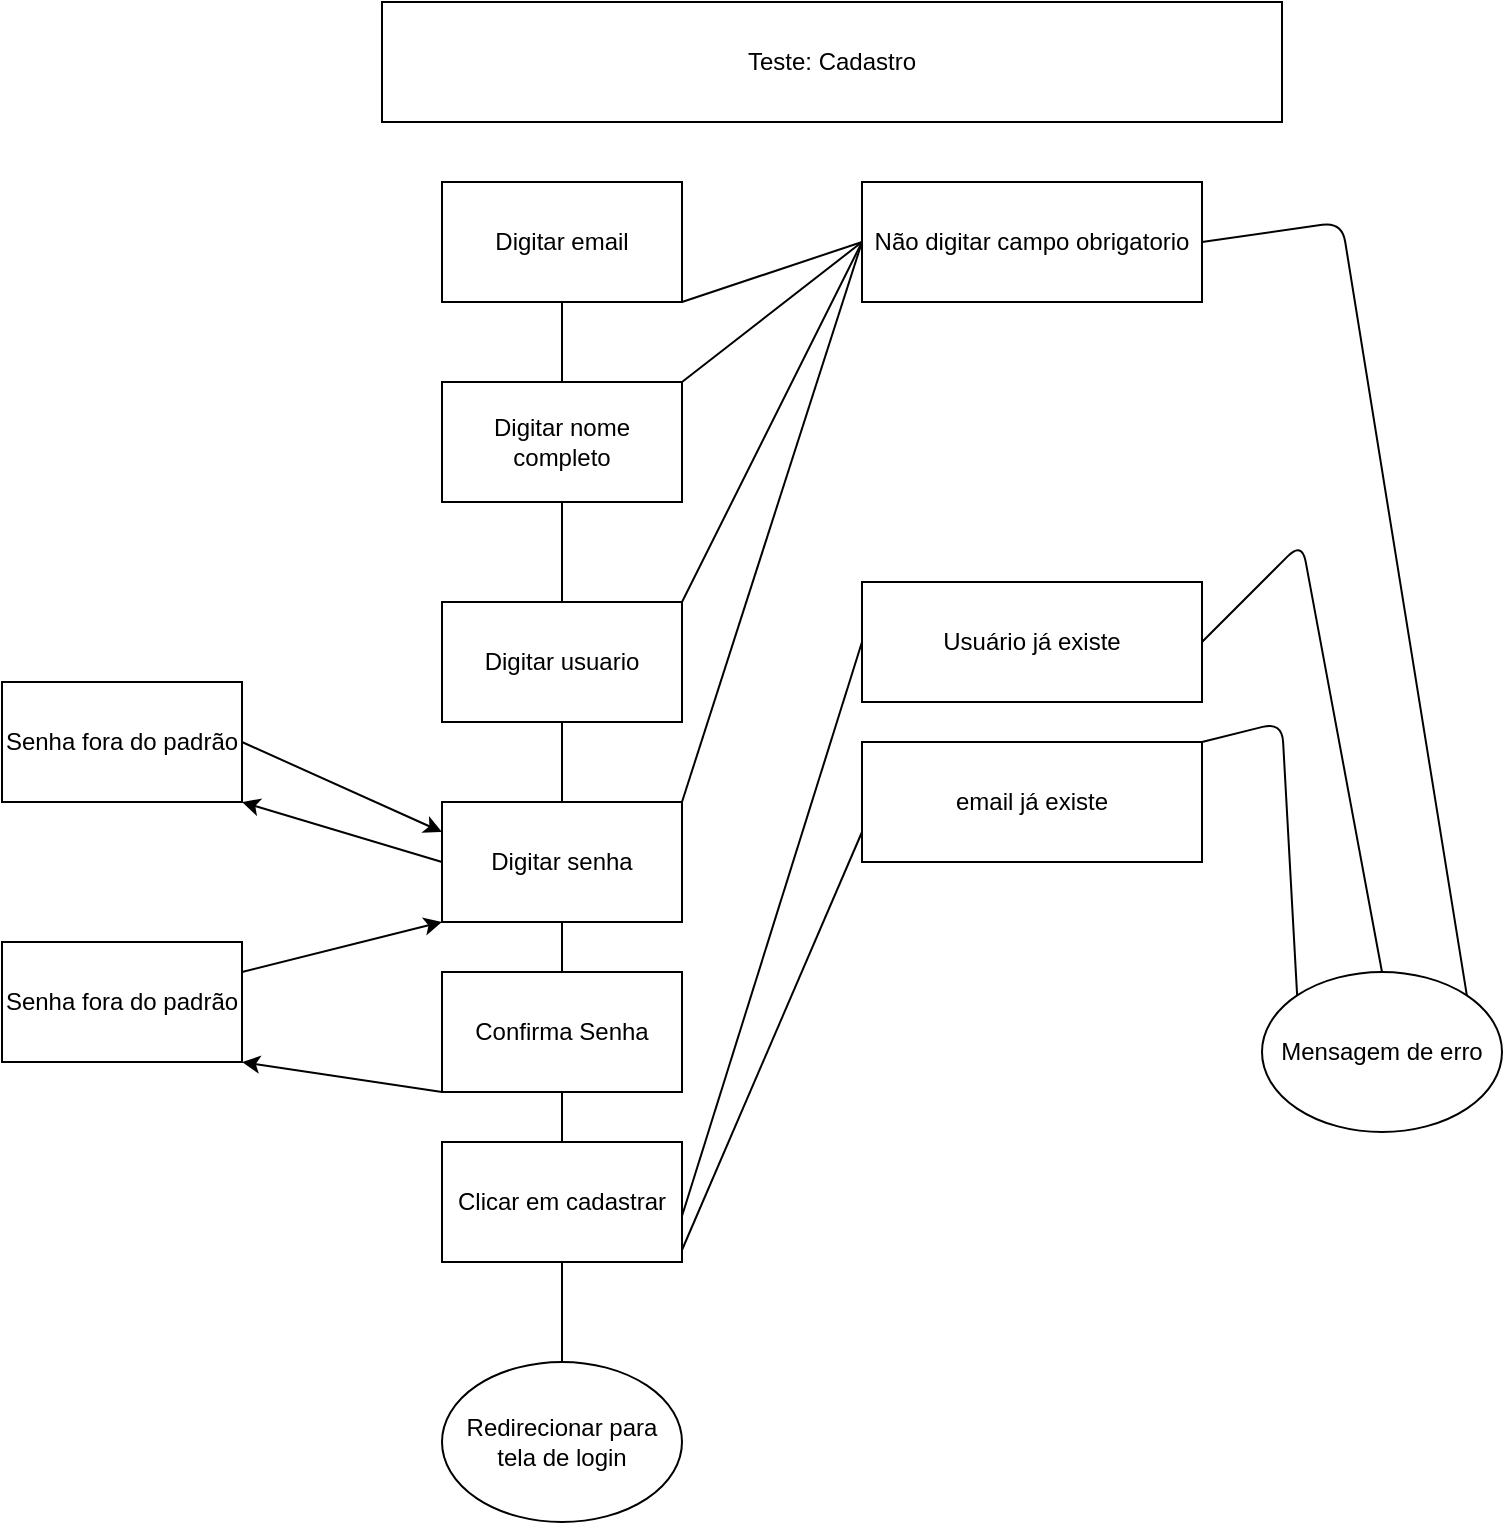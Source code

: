 <mxfile version="14.6.5" type="device"><diagram id="s5gDy8sKLmGOE5Nda7g2" name="Page-1"><mxGraphModel dx="526" dy="482" grid="1" gridSize="10" guides="1" tooltips="1" connect="1" arrows="1" fold="1" page="1" pageScale="1" pageWidth="827" pageHeight="1169" math="0" shadow="0"><root><mxCell id="0"/><mxCell id="1" parent="0"/><mxCell id="BW5CloEjnVXUZ7i4xM-E-1" value="Digitar usuario" style="rounded=0;whiteSpace=wrap;html=1;" parent="1" vertex="1"><mxGeometry x="250" y="400" width="120" height="60" as="geometry"/></mxCell><mxCell id="BW5CloEjnVXUZ7i4xM-E-2" value="Digitar senha" style="rounded=0;whiteSpace=wrap;html=1;" parent="1" vertex="1"><mxGeometry x="250" y="500" width="120" height="60" as="geometry"/></mxCell><mxCell id="BW5CloEjnVXUZ7i4xM-E-3" value="Teste: Cadastro" style="rounded=0;whiteSpace=wrap;html=1;" parent="1" vertex="1"><mxGeometry x="220" y="100" width="450" height="60" as="geometry"/></mxCell><mxCell id="BW5CloEjnVXUZ7i4xM-E-4" value="" style="endArrow=none;html=1;exitX=0.5;exitY=0;exitDx=0;exitDy=0;entryX=0.5;entryY=1;entryDx=0;entryDy=0;" parent="1" source="BW5CloEjnVXUZ7i4xM-E-2" target="BW5CloEjnVXUZ7i4xM-E-1" edge="1"><mxGeometry width="50" height="50" relative="1" as="geometry"><mxPoint x="270" y="510" as="sourcePoint"/><mxPoint x="320" y="460" as="targetPoint"/></mxGeometry></mxCell><mxCell id="BW5CloEjnVXUZ7i4xM-E-5" value="Digitar email" style="rounded=0;whiteSpace=wrap;html=1;" parent="1" vertex="1"><mxGeometry x="250" y="190" width="120" height="60" as="geometry"/></mxCell><mxCell id="BW5CloEjnVXUZ7i4xM-E-7" value="Digitar nome completo" style="rounded=0;whiteSpace=wrap;html=1;" parent="1" vertex="1"><mxGeometry x="250" y="290" width="120" height="60" as="geometry"/></mxCell><mxCell id="BW5CloEjnVXUZ7i4xM-E-8" value="" style="endArrow=none;html=1;exitX=0.5;exitY=0;exitDx=0;exitDy=0;" parent="1" source="BW5CloEjnVXUZ7i4xM-E-7" edge="1"><mxGeometry width="50" height="50" relative="1" as="geometry"><mxPoint x="260" y="300" as="sourcePoint"/><mxPoint x="310" y="250" as="targetPoint"/></mxGeometry></mxCell><mxCell id="BW5CloEjnVXUZ7i4xM-E-9" value="" style="endArrow=none;html=1;entryX=0.5;entryY=1;entryDx=0;entryDy=0;exitX=0.5;exitY=0;exitDx=0;exitDy=0;" parent="1" source="BW5CloEjnVXUZ7i4xM-E-1" target="BW5CloEjnVXUZ7i4xM-E-7" edge="1"><mxGeometry width="50" height="50" relative="1" as="geometry"><mxPoint x="380" y="410" as="sourcePoint"/><mxPoint x="430" y="360" as="targetPoint"/></mxGeometry></mxCell><mxCell id="BW5CloEjnVXUZ7i4xM-E-10" value="Redirecionar para tela de login" style="ellipse;whiteSpace=wrap;html=1;" parent="1" vertex="1"><mxGeometry x="250" y="780" width="120" height="80" as="geometry"/></mxCell><mxCell id="BW5CloEjnVXUZ7i4xM-E-12" value="Não digitar campo obrigatorio" style="rounded=0;whiteSpace=wrap;html=1;" parent="1" vertex="1"><mxGeometry x="460" y="190" width="170" height="60" as="geometry"/></mxCell><mxCell id="BW5CloEjnVXUZ7i4xM-E-13" value="" style="endArrow=none;html=1;exitX=1;exitY=1;exitDx=0;exitDy=0;entryX=0;entryY=0.5;entryDx=0;entryDy=0;" parent="1" source="BW5CloEjnVXUZ7i4xM-E-5" target="BW5CloEjnVXUZ7i4xM-E-12" edge="1"><mxGeometry width="50" height="50" relative="1" as="geometry"><mxPoint x="420" y="250" as="sourcePoint"/><mxPoint x="470" y="200" as="targetPoint"/></mxGeometry></mxCell><mxCell id="BW5CloEjnVXUZ7i4xM-E-14" value="" style="endArrow=none;html=1;entryX=0;entryY=0.5;entryDx=0;entryDy=0;exitX=1;exitY=0;exitDx=0;exitDy=0;" parent="1" source="BW5CloEjnVXUZ7i4xM-E-7" target="BW5CloEjnVXUZ7i4xM-E-12" edge="1"><mxGeometry width="50" height="50" relative="1" as="geometry"><mxPoint x="400" y="440" as="sourcePoint"/><mxPoint x="450" y="390" as="targetPoint"/></mxGeometry></mxCell><mxCell id="BW5CloEjnVXUZ7i4xM-E-15" value="" style="endArrow=none;html=1;exitX=1;exitY=0;exitDx=0;exitDy=0;entryX=0;entryY=0.5;entryDx=0;entryDy=0;" parent="1" source="BW5CloEjnVXUZ7i4xM-E-1" target="BW5CloEjnVXUZ7i4xM-E-12" edge="1"><mxGeometry width="50" height="50" relative="1" as="geometry"><mxPoint x="400" y="440" as="sourcePoint"/><mxPoint x="450" y="390" as="targetPoint"/></mxGeometry></mxCell><mxCell id="BW5CloEjnVXUZ7i4xM-E-16" value="" style="endArrow=none;html=1;exitX=1;exitY=0;exitDx=0;exitDy=0;entryX=0;entryY=0.5;entryDx=0;entryDy=0;" parent="1" source="BW5CloEjnVXUZ7i4xM-E-2" target="BW5CloEjnVXUZ7i4xM-E-12" edge="1"><mxGeometry width="50" height="50" relative="1" as="geometry"><mxPoint x="390" y="500" as="sourcePoint"/><mxPoint x="440" y="450" as="targetPoint"/></mxGeometry></mxCell><mxCell id="BW5CloEjnVXUZ7i4xM-E-17" value="Mensagem de erro" style="ellipse;whiteSpace=wrap;html=1;" parent="1" vertex="1"><mxGeometry x="660" y="585" width="120" height="80" as="geometry"/></mxCell><mxCell id="BW5CloEjnVXUZ7i4xM-E-18" value="" style="endArrow=none;html=1;exitX=1;exitY=0.5;exitDx=0;exitDy=0;entryX=1;entryY=0;entryDx=0;entryDy=0;" parent="1" source="BW5CloEjnVXUZ7i4xM-E-12" target="BW5CloEjnVXUZ7i4xM-E-17" edge="1"><mxGeometry width="50" height="50" relative="1" as="geometry"><mxPoint x="640" y="220" as="sourcePoint"/><mxPoint x="760" y="440" as="targetPoint"/><Array as="points"><mxPoint x="700" y="210"/></Array></mxGeometry></mxCell><mxCell id="BW5CloEjnVXUZ7i4xM-E-19" value="Clicar em cadastrar" style="rounded=0;whiteSpace=wrap;html=1;" parent="1" vertex="1"><mxGeometry x="250" y="670" width="120" height="60" as="geometry"/></mxCell><mxCell id="BW5CloEjnVXUZ7i4xM-E-21" value="" style="endArrow=none;html=1;entryX=0.5;entryY=1;entryDx=0;entryDy=0;exitX=0.5;exitY=0;exitDx=0;exitDy=0;" parent="1" source="BW5CloEjnVXUZ7i4xM-E-10" target="BW5CloEjnVXUZ7i4xM-E-19" edge="1"><mxGeometry width="50" height="50" relative="1" as="geometry"><mxPoint x="400" y="720" as="sourcePoint"/><mxPoint x="400" y="670" as="targetPoint"/></mxGeometry></mxCell><mxCell id="BW5CloEjnVXUZ7i4xM-E-24" value="Usuário já existe" style="rounded=0;whiteSpace=wrap;html=1;" parent="1" vertex="1"><mxGeometry x="460" y="390" width="170" height="60" as="geometry"/></mxCell><mxCell id="BW5CloEjnVXUZ7i4xM-E-33" value="" style="endArrow=none;html=1;exitX=1;exitY=0.617;exitDx=0;exitDy=0;exitPerimeter=0;entryX=0;entryY=0.5;entryDx=0;entryDy=0;" parent="1" source="BW5CloEjnVXUZ7i4xM-E-19" target="BW5CloEjnVXUZ7i4xM-E-24" edge="1"><mxGeometry width="50" height="50" relative="1" as="geometry"><mxPoint x="500" y="600" as="sourcePoint"/><mxPoint x="550" y="550" as="targetPoint"/></mxGeometry></mxCell><mxCell id="BW5CloEjnVXUZ7i4xM-E-34" value="" style="endArrow=none;html=1;exitX=1;exitY=0.5;exitDx=0;exitDy=0;entryX=0.5;entryY=0;entryDx=0;entryDy=0;" parent="1" source="BW5CloEjnVXUZ7i4xM-E-24" target="BW5CloEjnVXUZ7i4xM-E-17" edge="1"><mxGeometry width="50" height="50" relative="1" as="geometry"><mxPoint x="660" y="555" as="sourcePoint"/><mxPoint x="737.574" y="358.284" as="targetPoint"/><Array as="points"><mxPoint x="680" y="370"/></Array></mxGeometry></mxCell><mxCell id="BW5CloEjnVXUZ7i4xM-E-35" value="email já existe" style="rounded=0;whiteSpace=wrap;html=1;" parent="1" vertex="1"><mxGeometry x="460" y="470" width="170" height="60" as="geometry"/></mxCell><mxCell id="BW5CloEjnVXUZ7i4xM-E-36" value="" style="endArrow=none;html=1;exitX=1;exitY=0.9;exitDx=0;exitDy=0;exitPerimeter=0;entryX=0;entryY=0.75;entryDx=0;entryDy=0;" parent="1" source="BW5CloEjnVXUZ7i4xM-E-19" target="BW5CloEjnVXUZ7i4xM-E-35" edge="1"><mxGeometry width="50" height="50" relative="1" as="geometry"><mxPoint x="500" y="600" as="sourcePoint"/><mxPoint x="550" y="550" as="targetPoint"/></mxGeometry></mxCell><mxCell id="BW5CloEjnVXUZ7i4xM-E-37" value="" style="endArrow=none;html=1;exitX=1;exitY=0;exitDx=0;exitDy=0;entryX=0;entryY=0;entryDx=0;entryDy=0;" parent="1" source="BW5CloEjnVXUZ7i4xM-E-35" target="BW5CloEjnVXUZ7i4xM-E-17" edge="1"><mxGeometry width="50" height="50" relative="1" as="geometry"><mxPoint x="670" y="610" as="sourcePoint"/><mxPoint x="700" y="470" as="targetPoint"/><Array as="points"><mxPoint x="670" y="460"/></Array></mxGeometry></mxCell><mxCell id="BW5CloEjnVXUZ7i4xM-E-38" value="Senha fora do padrão" style="rounded=0;whiteSpace=wrap;html=1;" parent="1" vertex="1"><mxGeometry x="30" y="440" width="120" height="60" as="geometry"/></mxCell><mxCell id="BW5CloEjnVXUZ7i4xM-E-39" value="" style="endArrow=classic;html=1;exitX=1;exitY=0.5;exitDx=0;exitDy=0;entryX=0;entryY=0.25;entryDx=0;entryDy=0;" parent="1" source="BW5CloEjnVXUZ7i4xM-E-38" target="BW5CloEjnVXUZ7i4xM-E-2" edge="1"><mxGeometry width="50" height="50" relative="1" as="geometry"><mxPoint x="220" y="450" as="sourcePoint"/><mxPoint x="270" y="400" as="targetPoint"/></mxGeometry></mxCell><mxCell id="BW5CloEjnVXUZ7i4xM-E-40" value="" style="endArrow=classic;html=1;entryX=1;entryY=1;entryDx=0;entryDy=0;exitX=0;exitY=0.5;exitDx=0;exitDy=0;" parent="1" source="BW5CloEjnVXUZ7i4xM-E-2" target="BW5CloEjnVXUZ7i4xM-E-38" edge="1"><mxGeometry width="50" height="50" relative="1" as="geometry"><mxPoint x="220" y="450" as="sourcePoint"/><mxPoint x="270" y="400" as="targetPoint"/></mxGeometry></mxCell><mxCell id="BW5CloEjnVXUZ7i4xM-E-41" value="Confirma Senha" style="rounded=0;whiteSpace=wrap;html=1;" parent="1" vertex="1"><mxGeometry x="250" y="585" width="120" height="60" as="geometry"/></mxCell><mxCell id="BW5CloEjnVXUZ7i4xM-E-42" value="" style="endArrow=none;html=1;entryX=0.5;entryY=1;entryDx=0;entryDy=0;exitX=0.5;exitY=0;exitDx=0;exitDy=0;" parent="1" source="BW5CloEjnVXUZ7i4xM-E-19" target="BW5CloEjnVXUZ7i4xM-E-41" edge="1"><mxGeometry width="50" height="50" relative="1" as="geometry"><mxPoint x="220" y="750" as="sourcePoint"/><mxPoint x="270" y="700" as="targetPoint"/></mxGeometry></mxCell><mxCell id="BW5CloEjnVXUZ7i4xM-E-43" value="" style="endArrow=none;html=1;entryX=0.5;entryY=1;entryDx=0;entryDy=0;exitX=0.5;exitY=0;exitDx=0;exitDy=0;" parent="1" source="BW5CloEjnVXUZ7i4xM-E-41" target="BW5CloEjnVXUZ7i4xM-E-2" edge="1"><mxGeometry width="50" height="50" relative="1" as="geometry"><mxPoint x="220" y="750" as="sourcePoint"/><mxPoint x="270" y="700" as="targetPoint"/></mxGeometry></mxCell><mxCell id="BW5CloEjnVXUZ7i4xM-E-44" value="Senha fora do padrão" style="rounded=0;whiteSpace=wrap;html=1;" parent="1" vertex="1"><mxGeometry x="30" y="570" width="120" height="60" as="geometry"/></mxCell><mxCell id="BW5CloEjnVXUZ7i4xM-E-45" value="" style="endArrow=classic;html=1;entryX=1;entryY=1;entryDx=0;entryDy=0;exitX=0;exitY=1;exitDx=0;exitDy=0;" parent="1" source="BW5CloEjnVXUZ7i4xM-E-41" target="BW5CloEjnVXUZ7i4xM-E-44" edge="1"><mxGeometry width="50" height="50" relative="1" as="geometry"><mxPoint x="220" y="600" as="sourcePoint"/><mxPoint x="270" y="550" as="targetPoint"/></mxGeometry></mxCell><mxCell id="BW5CloEjnVXUZ7i4xM-E-46" value="" style="endArrow=classic;html=1;exitX=1;exitY=0.25;exitDx=0;exitDy=0;entryX=0;entryY=1;entryDx=0;entryDy=0;" parent="1" source="BW5CloEjnVXUZ7i4xM-E-44" target="BW5CloEjnVXUZ7i4xM-E-2" edge="1"><mxGeometry width="50" height="50" relative="1" as="geometry"><mxPoint x="220" y="600" as="sourcePoint"/><mxPoint x="270" y="550" as="targetPoint"/></mxGeometry></mxCell></root></mxGraphModel></diagram></mxfile>